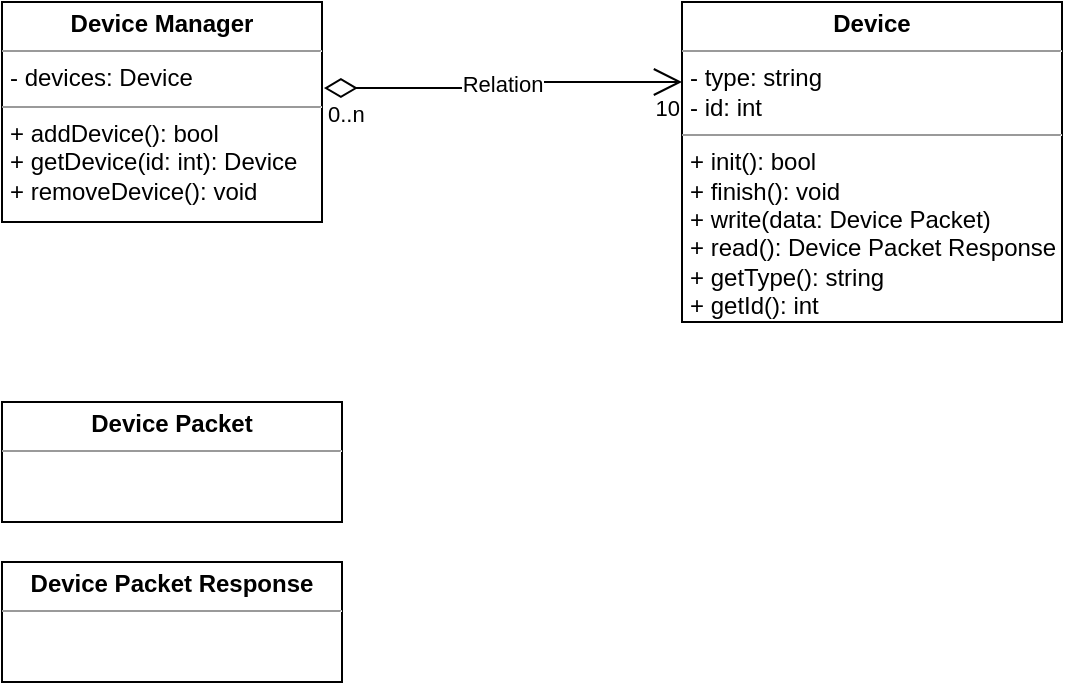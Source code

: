 <mxfile version="20.8.20" type="github">
  <diagram name="Page-1" id="09lzFyWS7ChnjlxKwFv8">
    <mxGraphModel dx="784" dy="527" grid="1" gridSize="10" guides="1" tooltips="1" connect="1" arrows="1" fold="1" page="1" pageScale="1" pageWidth="827" pageHeight="1169" math="0" shadow="0">
      <root>
        <mxCell id="0" />
        <mxCell id="1" parent="0" />
        <mxCell id="X0Wd92SMY3JsqTdoB2Md-23" value="&lt;p style=&quot;margin:0px;margin-top:4px;text-align:center;&quot;&gt;&lt;b&gt;Device&lt;/b&gt;&lt;/p&gt;&lt;hr size=&quot;1&quot;&gt;&lt;p style=&quot;margin:0px;margin-left:4px;&quot;&gt;- type: string&lt;/p&gt;&lt;p style=&quot;margin:0px;margin-left:4px;&quot;&gt;- id: int&lt;/p&gt;&lt;hr size=&quot;1&quot;&gt;&lt;p style=&quot;margin:0px;margin-left:4px;&quot;&gt;+ init(): bool&lt;/p&gt;&lt;p style=&quot;margin:0px;margin-left:4px;&quot;&gt;+ finish(): void&lt;/p&gt;&lt;p style=&quot;margin:0px;margin-left:4px;&quot;&gt;+ write(data: Device Packet)&lt;/p&gt;&lt;p style=&quot;margin:0px;margin-left:4px;&quot;&gt;+ read(): Device Packet Response&lt;/p&gt;&lt;p style=&quot;margin:0px;margin-left:4px;&quot;&gt;+ getType(): string&lt;/p&gt;&lt;p style=&quot;margin:0px;margin-left:4px;&quot;&gt;+ getId(): int&lt;/p&gt;" style="verticalAlign=top;align=left;overflow=fill;fontSize=12;fontFamily=Helvetica;html=1;" vertex="1" parent="1">
          <mxGeometry x="410" y="50" width="190" height="160" as="geometry" />
        </mxCell>
        <mxCell id="X0Wd92SMY3JsqTdoB2Md-27" value="&lt;p style=&quot;margin:0px;margin-top:4px;text-align:center;&quot;&gt;&lt;b&gt;Device Manager&lt;/b&gt;&lt;/p&gt;&lt;hr size=&quot;1&quot;&gt;&lt;p style=&quot;margin:0px;margin-left:4px;&quot;&gt;- devices: Device&lt;/p&gt;&lt;hr size=&quot;1&quot;&gt;&lt;p style=&quot;margin:0px;margin-left:4px;&quot;&gt;+ addDevice(): bool&lt;/p&gt;&lt;p style=&quot;margin:0px;margin-left:4px;&quot;&gt;+ getDevice(id: int): Device&lt;/p&gt;&lt;p style=&quot;margin:0px;margin-left:4px;&quot;&gt;+ removeDevice(): void&lt;/p&gt;" style="verticalAlign=top;align=left;overflow=fill;fontSize=12;fontFamily=Helvetica;html=1;" vertex="1" parent="1">
          <mxGeometry x="70" y="50" width="160" height="110" as="geometry" />
        </mxCell>
        <mxCell id="X0Wd92SMY3JsqTdoB2Md-29" value="Relation" style="endArrow=open;html=1;endSize=12;startArrow=diamondThin;startSize=14;startFill=0;edgeStyle=orthogonalEdgeStyle;rounded=0;exitX=1.006;exitY=0.391;exitDx=0;exitDy=0;exitPerimeter=0;entryX=0;entryY=0.25;entryDx=0;entryDy=0;" edge="1" parent="1" source="X0Wd92SMY3JsqTdoB2Md-27" target="X0Wd92SMY3JsqTdoB2Md-23">
          <mxGeometry relative="1" as="geometry">
            <mxPoint x="320" y="280" as="sourcePoint" />
            <mxPoint x="480" y="280" as="targetPoint" />
          </mxGeometry>
        </mxCell>
        <mxCell id="X0Wd92SMY3JsqTdoB2Md-30" value="0..n" style="edgeLabel;resizable=0;html=1;align=left;verticalAlign=top;" connectable="0" vertex="1" parent="X0Wd92SMY3JsqTdoB2Md-29">
          <mxGeometry x="-1" relative="1" as="geometry" />
        </mxCell>
        <mxCell id="X0Wd92SMY3JsqTdoB2Md-31" value="10" style="edgeLabel;resizable=0;html=1;align=right;verticalAlign=top;" connectable="0" vertex="1" parent="X0Wd92SMY3JsqTdoB2Md-29">
          <mxGeometry x="1" relative="1" as="geometry" />
        </mxCell>
        <mxCell id="X0Wd92SMY3JsqTdoB2Md-40" value="&lt;p style=&quot;margin:0px;margin-top:4px;text-align:center;&quot;&gt;&lt;b&gt;Device Packet&lt;/b&gt;&lt;/p&gt;&lt;hr size=&quot;1&quot;&gt;&lt;div style=&quot;height:2px;&quot;&gt;&lt;/div&gt;" style="verticalAlign=top;align=left;overflow=fill;fontSize=12;fontFamily=Helvetica;html=1;" vertex="1" parent="1">
          <mxGeometry x="70" y="250" width="170" height="60" as="geometry" />
        </mxCell>
        <mxCell id="X0Wd92SMY3JsqTdoB2Md-41" value="&lt;p style=&quot;margin:0px;margin-top:4px;text-align:center;&quot;&gt;&lt;b&gt;Device Packet Response&lt;/b&gt;&lt;/p&gt;&lt;hr size=&quot;1&quot;&gt;&lt;div style=&quot;height:2px;&quot;&gt;&lt;/div&gt;" style="verticalAlign=top;align=left;overflow=fill;fontSize=12;fontFamily=Helvetica;html=1;" vertex="1" parent="1">
          <mxGeometry x="70" y="330" width="170" height="60" as="geometry" />
        </mxCell>
      </root>
    </mxGraphModel>
  </diagram>
</mxfile>

